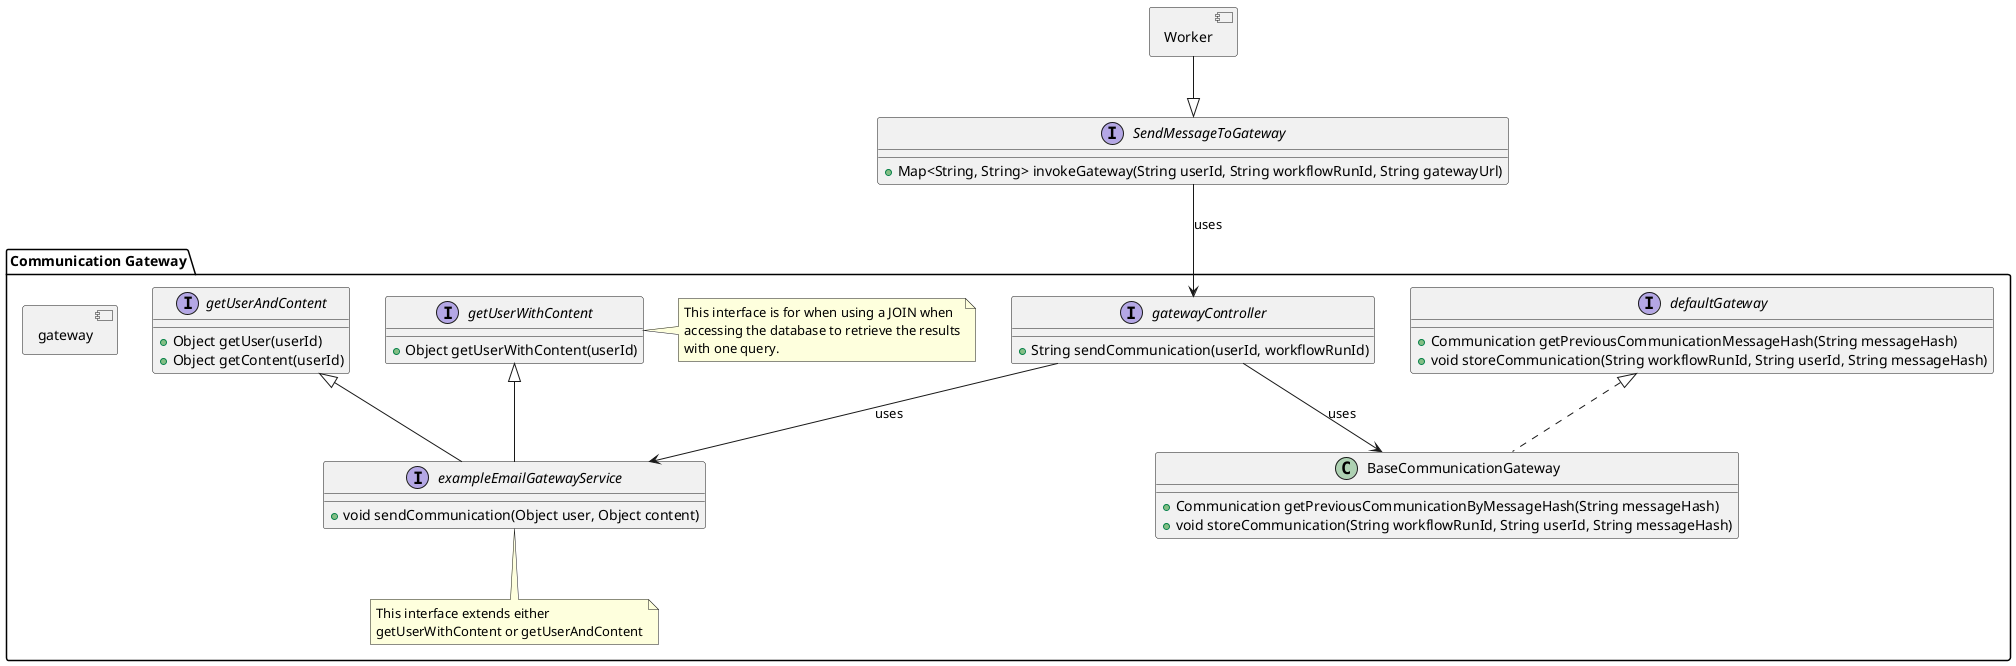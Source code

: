 @startuml Gateway Interfaces

component Worker {
}

interface SendMessageToGateway {
    + Map<String, String> invokeGateway(String userId, String workflowRunId, String gatewayUrl)
}

package "Communication Gateway" as communicationGateway {
    component gateway {

    }

    interface defaultGateway {
        + Communication getPreviousCommunicationMessageHash(String messageHash)
        + void storeCommunication(String workflowRunId, String userId, String messageHash)
    }

    interface gatewayController {
        + String sendCommunication(userId, workflowRunId)
    }

    interface getUserWithContent {
        + Object getUserWithContent(userId)
    }
    note right of getUserWithContent
            This interface is for when using a JOIN when
            accessing the database to retrieve the results
            with one query.
        end note

    interface getUserAndContent {
        + Object getUser(userId)
        + Object getContent(userId)
    }


    interface exampleEmailGatewayService extends getUserWithContent, getUserAndContent {
        + void sendCommunication(Object user, Object content)
    }

   note bottom of exampleEmailGatewayService
        This interface extends either
        getUserWithContent or getUserAndContent
   end note

   class BaseCommunicationGateway implements defaultGateway{
        + Communication getPreviousCommunicationByMessageHash(String messageHash)
        + void storeCommunication(String workflowRunId, String userId, String messageHash)
   }


    gatewayController --> exampleEmailGatewayService: uses
    gatewayController --> BaseCommunicationGateway: uses
    Worker --|> SendMessageToGateway
    SendMessageToGateway --> gatewayController: uses
}


@enduml